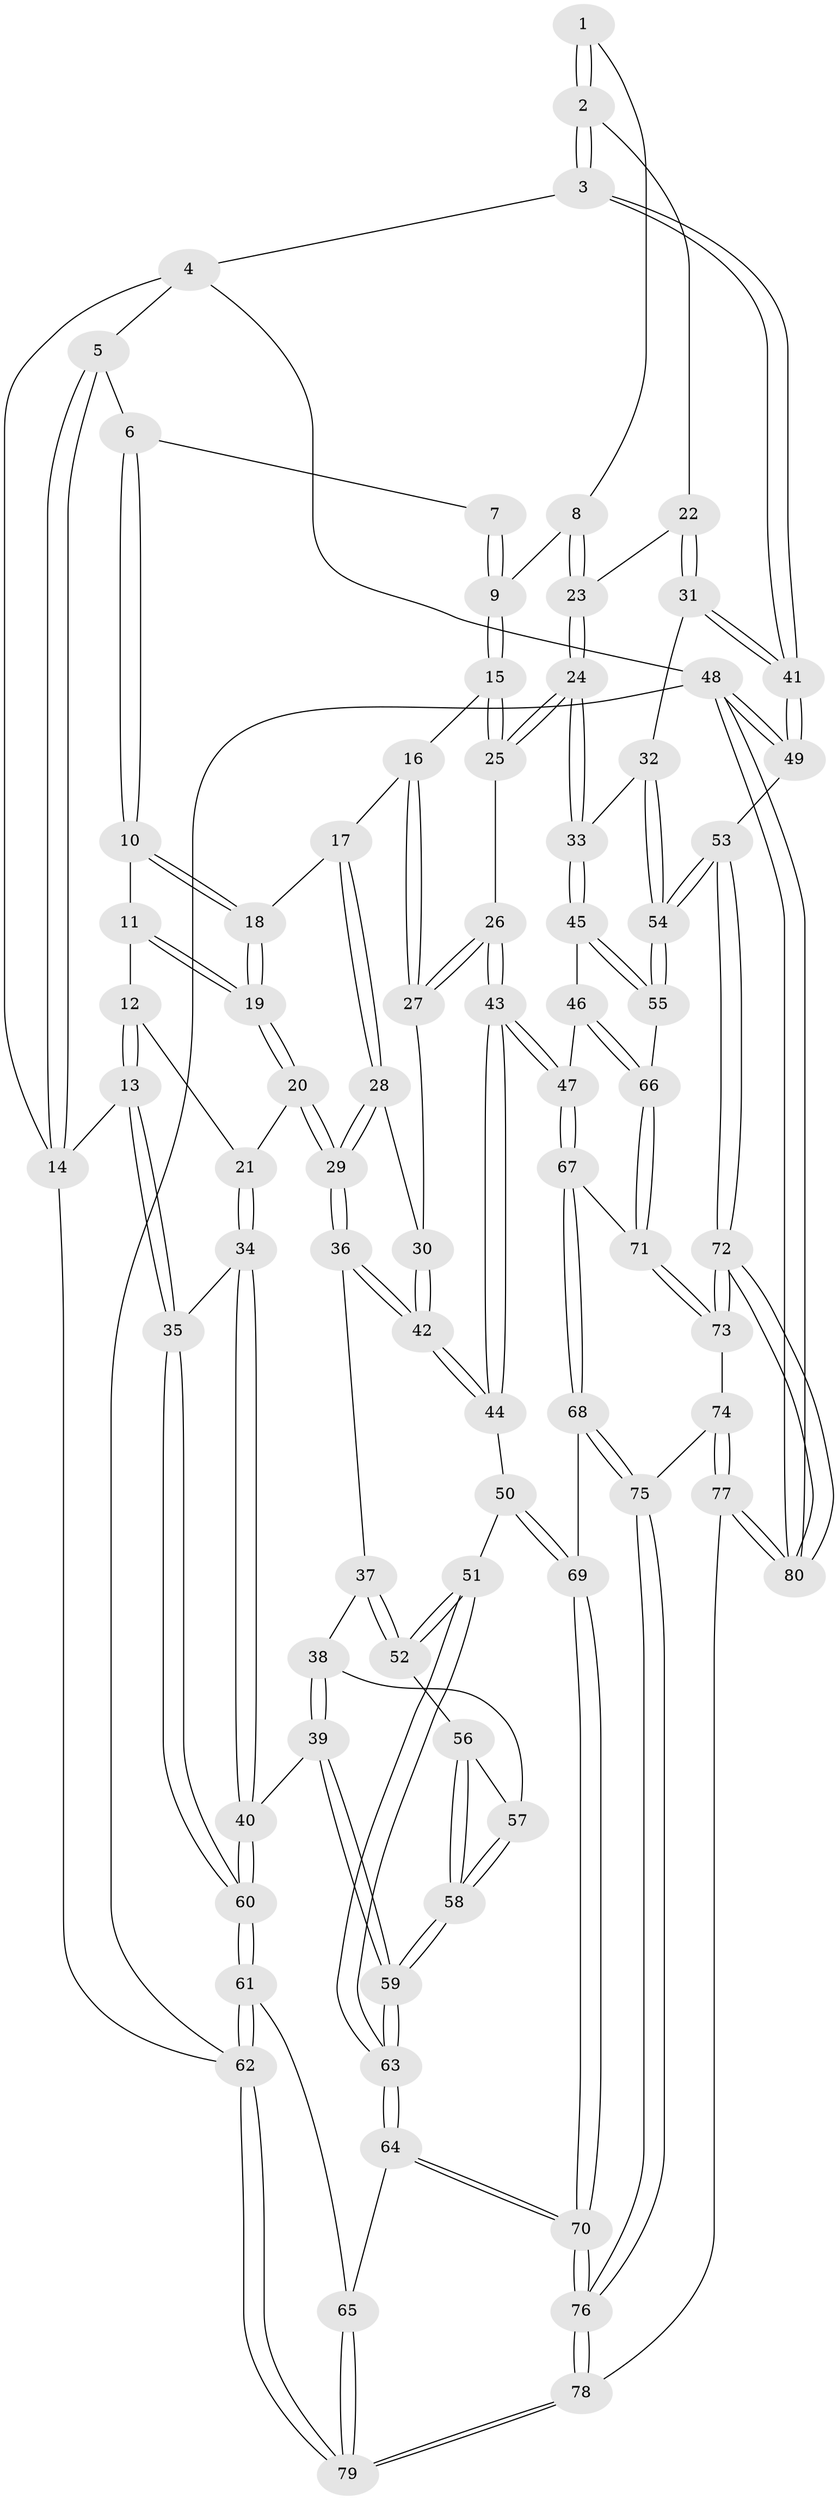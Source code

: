 // Generated by graph-tools (version 1.1) at 2025/16/03/09/25 04:16:59]
// undirected, 80 vertices, 197 edges
graph export_dot {
graph [start="1"]
  node [color=gray90,style=filled];
  1 [pos="+0.7579610195610292+0.05264191525766814"];
  2 [pos="+1+0"];
  3 [pos="+1+0"];
  4 [pos="+1+0"];
  5 [pos="+0.42466828996281913+0"];
  6 [pos="+0.43296965534997606+0"];
  7 [pos="+0.6217319892775323+0.06698981249884674"];
  8 [pos="+0.7057477006796931+0.17652473727580503"];
  9 [pos="+0.6875479173431396+0.17836965520332476"];
  10 [pos="+0.42290149704835056+0"];
  11 [pos="+0.12412622870270848+0.10875961808591247"];
  12 [pos="+0+0.03002880987952509"];
  13 [pos="+0+0"];
  14 [pos="+0+0"];
  15 [pos="+0.6771367498278834+0.1954368317992776"];
  16 [pos="+0.508267807051926+0.21542223882663525"];
  17 [pos="+0.42183715194386096+0.14890618817768655"];
  18 [pos="+0.40575769546638885+0.1096049187406242"];
  19 [pos="+0.21517583257876954+0.22424967864487788"];
  20 [pos="+0.1686573314821662+0.30345606014515425"];
  21 [pos="+0.14956875329703712+0.31145448560031413"];
  22 [pos="+0.9886818915541733+0.13524135870436843"];
  23 [pos="+0.8690288033971534+0.19751632965916924"];
  24 [pos="+0.7423982068901703+0.3744454398921191"];
  25 [pos="+0.6655638862621148+0.35773354108566696"];
  26 [pos="+0.6307759098921402+0.3668599392455656"];
  27 [pos="+0.6032211498530832+0.35655063613473315"];
  28 [pos="+0.3969472710501834+0.3039702996539897"];
  29 [pos="+0.3214421662743565+0.40025595373078765"];
  30 [pos="+0.5003624938833026+0.39194182274384476"];
  31 [pos="+0.9083855450717672+0.4386262733525295"];
  32 [pos="+0.8789619301716713+0.4546115665019747"];
  33 [pos="+0.8013573368434563+0.4502207251246769"];
  34 [pos="+0.08595667621728884+0.36738012736872977"];
  35 [pos="+0+0.3198839336150455"];
  36 [pos="+0.3230779977028667+0.40920250881220976"];
  37 [pos="+0.2877507668161486+0.47019956890240844"];
  38 [pos="+0.21054765136930698+0.5048307769211584"];
  39 [pos="+0.14010758775027057+0.5252477841370085"];
  40 [pos="+0.12544924471912555+0.5164391436183323"];
  41 [pos="+1+0.49249929655210745"];
  42 [pos="+0.4456988864178065+0.48296640464073326"];
  43 [pos="+0.5835300576938114+0.5740064069386454"];
  44 [pos="+0.4608319755766328+0.5290383966156071"];
  45 [pos="+0.7778258665961606+0.5029023429997562"];
  46 [pos="+0.6982456354552916+0.5745073542528711"];
  47 [pos="+0.6070949239608389+0.6082262793756146"];
  48 [pos="+1+1"];
  49 [pos="+1+0.7146886359633737"];
  50 [pos="+0.3835258077122448+0.5992691088620291"];
  51 [pos="+0.3619303164808863+0.6033861947372215"];
  52 [pos="+0.32809322166370086+0.5635111268131258"];
  53 [pos="+1+0.7246639814195034"];
  54 [pos="+0.9527213952827914+0.6657949115651768"];
  55 [pos="+0.8650146466980564+0.6741688526079415"];
  56 [pos="+0.29504865190633245+0.565443936012386"];
  57 [pos="+0.26752564178943394+0.5613964762462321"];
  58 [pos="+0.24002473725080756+0.594363541883296"];
  59 [pos="+0.18999155634337242+0.6363964705073271"];
  60 [pos="+0+0.7344516934562985"];
  61 [pos="+0+0.7709766069763013"];
  62 [pos="+0+1"];
  63 [pos="+0.22567083113874084+0.7565006352918217"];
  64 [pos="+0.22065583483197343+0.7850313718177997"];
  65 [pos="+0.1350646682278359+0.8208472130981476"];
  66 [pos="+0.8371657601401078+0.6883018936503026"];
  67 [pos="+0.5983756430597689+0.735102246304613"];
  68 [pos="+0.597913206582922+0.7360165719964085"];
  69 [pos="+0.41727003380540206+0.6449377722051838"];
  70 [pos="+0.4049814118226337+0.8841389347965093"];
  71 [pos="+0.8184534450027825+0.7074421407646347"];
  72 [pos="+0.8491639293359403+0.9319059398187475"];
  73 [pos="+0.8133252883124765+0.8884506135258425"];
  74 [pos="+0.6698045639619715+0.8315933773684957"];
  75 [pos="+0.5884967990164452+0.7704048085455274"];
  76 [pos="+0.43389527413357654+0.9045273369894926"];
  77 [pos="+0.6759083155365619+1"];
  78 [pos="+0.4662526976671686+1"];
  79 [pos="+0.1557411327935024+1"];
  80 [pos="+0.8314113784027612+1"];
  1 -- 2;
  1 -- 2;
  1 -- 8;
  2 -- 3;
  2 -- 3;
  2 -- 22;
  3 -- 4;
  3 -- 41;
  3 -- 41;
  4 -- 5;
  4 -- 48;
  4 -- 14;
  5 -- 6;
  5 -- 14;
  5 -- 14;
  6 -- 7;
  6 -- 10;
  6 -- 10;
  7 -- 9;
  7 -- 9;
  8 -- 9;
  8 -- 23;
  8 -- 23;
  9 -- 15;
  9 -- 15;
  10 -- 11;
  10 -- 18;
  10 -- 18;
  11 -- 12;
  11 -- 19;
  11 -- 19;
  12 -- 13;
  12 -- 13;
  12 -- 21;
  13 -- 14;
  13 -- 35;
  13 -- 35;
  14 -- 62;
  15 -- 16;
  15 -- 25;
  15 -- 25;
  16 -- 17;
  16 -- 27;
  16 -- 27;
  17 -- 18;
  17 -- 28;
  17 -- 28;
  18 -- 19;
  18 -- 19;
  19 -- 20;
  19 -- 20;
  20 -- 21;
  20 -- 29;
  20 -- 29;
  21 -- 34;
  21 -- 34;
  22 -- 23;
  22 -- 31;
  22 -- 31;
  23 -- 24;
  23 -- 24;
  24 -- 25;
  24 -- 25;
  24 -- 33;
  24 -- 33;
  25 -- 26;
  26 -- 27;
  26 -- 27;
  26 -- 43;
  26 -- 43;
  27 -- 30;
  28 -- 29;
  28 -- 29;
  28 -- 30;
  29 -- 36;
  29 -- 36;
  30 -- 42;
  30 -- 42;
  31 -- 32;
  31 -- 41;
  31 -- 41;
  32 -- 33;
  32 -- 54;
  32 -- 54;
  33 -- 45;
  33 -- 45;
  34 -- 35;
  34 -- 40;
  34 -- 40;
  35 -- 60;
  35 -- 60;
  36 -- 37;
  36 -- 42;
  36 -- 42;
  37 -- 38;
  37 -- 52;
  37 -- 52;
  38 -- 39;
  38 -- 39;
  38 -- 57;
  39 -- 40;
  39 -- 59;
  39 -- 59;
  40 -- 60;
  40 -- 60;
  41 -- 49;
  41 -- 49;
  42 -- 44;
  42 -- 44;
  43 -- 44;
  43 -- 44;
  43 -- 47;
  43 -- 47;
  44 -- 50;
  45 -- 46;
  45 -- 55;
  45 -- 55;
  46 -- 47;
  46 -- 66;
  46 -- 66;
  47 -- 67;
  47 -- 67;
  48 -- 49;
  48 -- 49;
  48 -- 80;
  48 -- 80;
  48 -- 62;
  49 -- 53;
  50 -- 51;
  50 -- 69;
  50 -- 69;
  51 -- 52;
  51 -- 52;
  51 -- 63;
  51 -- 63;
  52 -- 56;
  53 -- 54;
  53 -- 54;
  53 -- 72;
  53 -- 72;
  54 -- 55;
  54 -- 55;
  55 -- 66;
  56 -- 57;
  56 -- 58;
  56 -- 58;
  57 -- 58;
  57 -- 58;
  58 -- 59;
  58 -- 59;
  59 -- 63;
  59 -- 63;
  60 -- 61;
  60 -- 61;
  61 -- 62;
  61 -- 62;
  61 -- 65;
  62 -- 79;
  62 -- 79;
  63 -- 64;
  63 -- 64;
  64 -- 65;
  64 -- 70;
  64 -- 70;
  65 -- 79;
  65 -- 79;
  66 -- 71;
  66 -- 71;
  67 -- 68;
  67 -- 68;
  67 -- 71;
  68 -- 69;
  68 -- 75;
  68 -- 75;
  69 -- 70;
  69 -- 70;
  70 -- 76;
  70 -- 76;
  71 -- 73;
  71 -- 73;
  72 -- 73;
  72 -- 73;
  72 -- 80;
  72 -- 80;
  73 -- 74;
  74 -- 75;
  74 -- 77;
  74 -- 77;
  75 -- 76;
  75 -- 76;
  76 -- 78;
  76 -- 78;
  77 -- 78;
  77 -- 80;
  77 -- 80;
  78 -- 79;
  78 -- 79;
}
